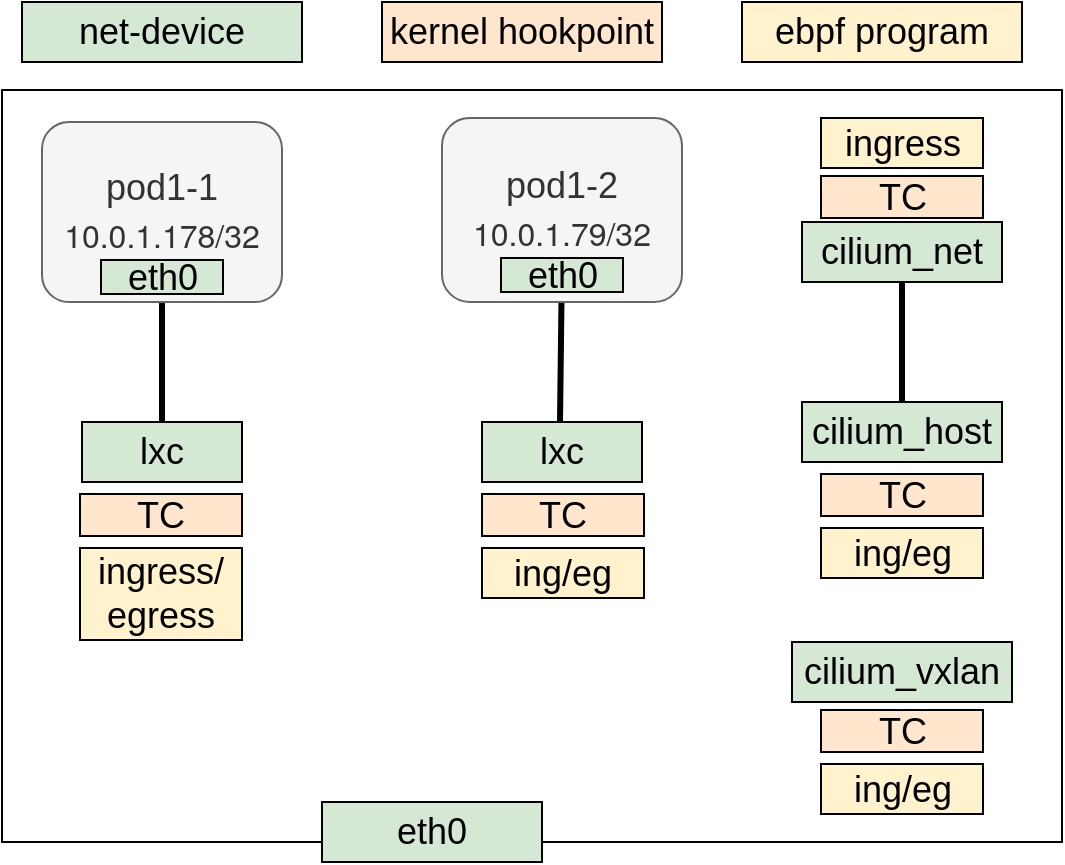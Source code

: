 <mxfile version="15.4.0" type="device" pages="6"><diagram id="TIQRMfll1uGjX84uVAfK" name="Page-1"><mxGraphModel dx="946" dy="617" grid="0" gridSize="10" guides="1" tooltips="1" connect="1" arrows="1" fold="1" page="0" pageScale="1" pageWidth="850" pageHeight="1100" math="0" shadow="0"><root><mxCell id="0"/><mxCell id="1" parent="0"/><mxCell id="XXHbZQC77iw3YYtrTCCS-1" value="" style="rounded=0;whiteSpace=wrap;html=1;" parent="1" vertex="1"><mxGeometry x="180" y="124" width="530" height="376" as="geometry"/></mxCell><mxCell id="XXHbZQC77iw3YYtrTCCS-5" style="rounded=0;orthogonalLoop=1;jettySize=auto;html=1;entryX=0.5;entryY=0;entryDx=0;entryDy=0;fontSize=18;endArrow=none;endFill=0;strokeWidth=3;" parent="1" source="XXHbZQC77iw3YYtrTCCS-2" target="XXHbZQC77iw3YYtrTCCS-4" edge="1"><mxGeometry relative="1" as="geometry"/></mxCell><mxCell id="XXHbZQC77iw3YYtrTCCS-2" value="pod1-1&lt;br&gt;&lt;p class=&quot;p1&quot; style=&quot;margin: 0px ; font-stretch: normal ; font-size: 16px ; line-height: normal ; font-family: &amp;#34;helvetica neue&amp;#34;&quot;&gt;10.0.1.178/32&lt;/p&gt;" style="rounded=1;whiteSpace=wrap;html=1;fontSize=18;fillColor=#f5f5f5;strokeColor=#666666;fontColor=#333333;" parent="1" vertex="1"><mxGeometry x="200" y="140" width="120" height="90" as="geometry"/></mxCell><mxCell id="XXHbZQC77iw3YYtrTCCS-7" style="edgeStyle=none;rounded=0;orthogonalLoop=1;jettySize=auto;html=1;entryX=0.5;entryY=0;entryDx=0;entryDy=0;fontSize=18;endArrow=none;endFill=0;strokeWidth=3;exitX=0.5;exitY=0;exitDx=0;exitDy=0;" parent="1" source="XXHbZQC77iw3YYtrTCCS-30" edge="1"><mxGeometry relative="1" as="geometry"><mxPoint x="459" y="223" as="sourcePoint"/><mxPoint x="459" y="290" as="targetPoint"/></mxGeometry></mxCell><mxCell id="XXHbZQC77iw3YYtrTCCS-3" value="pod1-2&lt;br&gt;&lt;p class=&quot;p1&quot; style=&quot;margin: 0px ; font-stretch: normal ; font-size: 16px ; line-height: normal ; font-family: &amp;#34;helvetica neue&amp;#34;&quot;&gt;10.0.1.79/32&lt;/p&gt;" style="rounded=1;whiteSpace=wrap;html=1;fontSize=18;fillColor=#f5f5f5;strokeColor=#666666;fontColor=#333333;" parent="1" vertex="1"><mxGeometry x="400" y="138" width="120" height="92" as="geometry"/></mxCell><mxCell id="XXHbZQC77iw3YYtrTCCS-4" value="lxc" style="rounded=0;whiteSpace=wrap;html=1;fontSize=18;fillColor=#d5e8d4;strokeColor=default;" parent="1" vertex="1"><mxGeometry x="220" y="290" width="80" height="30" as="geometry"/></mxCell><mxCell id="XXHbZQC77iw3YYtrTCCS-6" value="lxc" style="rounded=0;whiteSpace=wrap;html=1;fontSize=18;fillColor=#d5e8d4;strokeColor=default;" parent="1" vertex="1"><mxGeometry x="420" y="290" width="80" height="30" as="geometry"/></mxCell><mxCell id="XXHbZQC77iw3YYtrTCCS-10" style="edgeStyle=none;rounded=0;orthogonalLoop=1;jettySize=auto;html=1;entryX=0.5;entryY=0;entryDx=0;entryDy=0;fontSize=18;endArrow=none;endFill=0;strokeWidth=3;" parent="1" source="XXHbZQC77iw3YYtrTCCS-8" target="XXHbZQC77iw3YYtrTCCS-9" edge="1"><mxGeometry relative="1" as="geometry"/></mxCell><mxCell id="XXHbZQC77iw3YYtrTCCS-8" value="cilium_net" style="rounded=0;whiteSpace=wrap;html=1;fontSize=18;fillColor=#d5e8d4;strokeColor=default;" parent="1" vertex="1"><mxGeometry x="580" y="190" width="100" height="30" as="geometry"/></mxCell><mxCell id="XXHbZQC77iw3YYtrTCCS-9" value="cilium_host" style="rounded=0;whiteSpace=wrap;html=1;fontSize=18;fillColor=#d5e8d4;strokeColor=default;" parent="1" vertex="1"><mxGeometry x="580" y="280" width="100" height="30" as="geometry"/></mxCell><mxCell id="XXHbZQC77iw3YYtrTCCS-11" value="cilium_vxlan" style="rounded=0;whiteSpace=wrap;html=1;fontSize=18;fillColor=#d5e8d4;strokeColor=default;" parent="1" vertex="1"><mxGeometry x="575" y="400" width="110" height="30" as="geometry"/></mxCell><mxCell id="XXHbZQC77iw3YYtrTCCS-12" value="&lt;span&gt;net-device&lt;/span&gt;" style="rounded=0;whiteSpace=wrap;html=1;fontSize=18;fillColor=#d5e8d4;strokeColor=default;" parent="1" vertex="1"><mxGeometry x="190" y="80" width="140" height="30" as="geometry"/></mxCell><mxCell id="XXHbZQC77iw3YYtrTCCS-14" value="eth0" style="rounded=0;whiteSpace=wrap;html=1;fontSize=18;fillColor=#d5e8d4;strokeColor=default;" parent="1" vertex="1"><mxGeometry x="340" y="480" width="110" height="30" as="geometry"/></mxCell><mxCell id="XXHbZQC77iw3YYtrTCCS-17" value="&lt;span&gt;kernel hookpoint&lt;/span&gt;" style="rounded=0;whiteSpace=wrap;html=1;fontSize=18;fillColor=#ffe6cc;strokeColor=default;" parent="1" vertex="1"><mxGeometry x="370" y="80" width="140" height="30" as="geometry"/></mxCell><mxCell id="XXHbZQC77iw3YYtrTCCS-18" value="&lt;span&gt;ebpf program&lt;/span&gt;" style="rounded=0;whiteSpace=wrap;html=1;fontSize=18;fillColor=#fff2cc;strokeColor=default;" parent="1" vertex="1"><mxGeometry x="550" y="80" width="140" height="30" as="geometry"/></mxCell><mxCell id="XXHbZQC77iw3YYtrTCCS-19" value="&lt;span&gt;ingress/&lt;br&gt;egress&lt;/span&gt;" style="rounded=0;whiteSpace=wrap;html=1;fontSize=18;fillColor=#fff2cc;strokeColor=default;" parent="1" vertex="1"><mxGeometry x="219" y="353" width="81" height="46" as="geometry"/></mxCell><mxCell id="XXHbZQC77iw3YYtrTCCS-21" value="ing/eg" style="rounded=0;whiteSpace=wrap;html=1;fontSize=18;fillColor=#fff2cc;strokeColor=default;" parent="1" vertex="1"><mxGeometry x="420" y="353" width="81" height="25" as="geometry"/></mxCell><mxCell id="XXHbZQC77iw3YYtrTCCS-22" value="&lt;span&gt;TC&lt;/span&gt;" style="rounded=0;whiteSpace=wrap;html=1;fontSize=18;fillColor=#ffe6cc;strokeColor=default;" parent="1" vertex="1"><mxGeometry x="420" y="326" width="81" height="21" as="geometry"/></mxCell><mxCell id="XXHbZQC77iw3YYtrTCCS-23" value="&lt;span&gt;TC&lt;/span&gt;" style="rounded=0;whiteSpace=wrap;html=1;fontSize=18;fillColor=#ffe6cc;strokeColor=default;" parent="1" vertex="1"><mxGeometry x="219" y="326" width="81" height="21" as="geometry"/></mxCell><mxCell id="XXHbZQC77iw3YYtrTCCS-24" value="ing/eg" style="rounded=0;whiteSpace=wrap;html=1;fontSize=18;fillColor=#fff2cc;strokeColor=default;" parent="1" vertex="1"><mxGeometry x="589.5" y="343" width="81" height="25" as="geometry"/></mxCell><mxCell id="XXHbZQC77iw3YYtrTCCS-25" value="&lt;span&gt;TC&lt;/span&gt;" style="rounded=0;whiteSpace=wrap;html=1;fontSize=18;fillColor=#ffe6cc;strokeColor=default;" parent="1" vertex="1"><mxGeometry x="589.5" y="316" width="81" height="21" as="geometry"/></mxCell><mxCell id="XXHbZQC77iw3YYtrTCCS-26" value="&lt;span&gt;TC&lt;/span&gt;" style="rounded=0;whiteSpace=wrap;html=1;fontSize=18;fillColor=#ffe6cc;strokeColor=default;" parent="1" vertex="1"><mxGeometry x="589.5" y="167" width="81" height="21" as="geometry"/></mxCell><mxCell id="XXHbZQC77iw3YYtrTCCS-27" value="ingress" style="rounded=0;whiteSpace=wrap;html=1;fontSize=18;fillColor=#fff2cc;strokeColor=default;" parent="1" vertex="1"><mxGeometry x="589.5" y="138" width="81" height="25" as="geometry"/></mxCell><mxCell id="XXHbZQC77iw3YYtrTCCS-28" value="ing/eg" style="rounded=0;whiteSpace=wrap;html=1;fontSize=18;fillColor=#fff2cc;strokeColor=default;" parent="1" vertex="1"><mxGeometry x="589.5" y="461" width="81" height="25" as="geometry"/></mxCell><mxCell id="XXHbZQC77iw3YYtrTCCS-29" value="&lt;span&gt;TC&lt;/span&gt;" style="rounded=0;whiteSpace=wrap;html=1;fontSize=18;fillColor=#ffe6cc;strokeColor=default;" parent="1" vertex="1"><mxGeometry x="589.5" y="434" width="81" height="21" as="geometry"/></mxCell><mxCell id="XXHbZQC77iw3YYtrTCCS-30" value="eth0" style="rounded=0;whiteSpace=wrap;html=1;fontSize=18;fillColor=#d5e8d4;strokeColor=default;" parent="1" vertex="1"><mxGeometry x="429.5" y="208" width="61" height="17" as="geometry"/></mxCell><mxCell id="XXHbZQC77iw3YYtrTCCS-32" value="eth0" style="rounded=0;whiteSpace=wrap;html=1;fontSize=18;fillColor=#d5e8d4;strokeColor=default;" parent="1" vertex="1"><mxGeometry x="229.5" y="209" width="61" height="17" as="geometry"/></mxCell></root></mxGraphModel></diagram><diagram id="DPoG_f_ljrEKbQ3IX8_i" name="pod-pod-same-node"><mxGraphModel dx="946" dy="617" grid="1" gridSize="10" guides="1" tooltips="1" connect="1" arrows="1" fold="1" page="1" pageScale="1" pageWidth="850" pageHeight="1100" math="0" shadow="0"><root><mxCell id="lhNa36y9cBS2GNUZeiFW-0"/><mxCell id="lhNa36y9cBS2GNUZeiFW-1" parent="lhNa36y9cBS2GNUZeiFW-0"/><mxCell id="OR3XStCisqQCZYjtzdaI-0" value="" style="rounded=0;whiteSpace=wrap;html=1;" parent="lhNa36y9cBS2GNUZeiFW-1" vertex="1"><mxGeometry x="200" y="124" width="550" height="306" as="geometry"/></mxCell><mxCell id="OR3XStCisqQCZYjtzdaI-1" style="rounded=0;orthogonalLoop=1;jettySize=auto;html=1;entryX=0.5;entryY=0;entryDx=0;entryDy=0;fontSize=18;endArrow=none;endFill=0;strokeWidth=3;" parent="lhNa36y9cBS2GNUZeiFW-1" source="OR3XStCisqQCZYjtzdaI-2" target="OR3XStCisqQCZYjtzdaI-5" edge="1"><mxGeometry relative="1" as="geometry"/></mxCell><mxCell id="OR3XStCisqQCZYjtzdaI-2" value="pod1-1&lt;br&gt;&lt;p class=&quot;p1&quot; style=&quot;margin: 0px ; font-stretch: normal ; font-size: 16px ; line-height: normal ; font-family: &amp;#34;helvetica neue&amp;#34;&quot;&gt;10.0.1.178/32&lt;/p&gt;" style="rounded=1;whiteSpace=wrap;html=1;fontSize=18;fillColor=#f5f5f5;strokeColor=#666666;fontColor=#333333;" parent="lhNa36y9cBS2GNUZeiFW-1" vertex="1"><mxGeometry x="230" y="140" width="120" height="90" as="geometry"/></mxCell><mxCell id="OR3XStCisqQCZYjtzdaI-3" style="edgeStyle=none;rounded=0;orthogonalLoop=1;jettySize=auto;html=1;entryX=0.5;entryY=0;entryDx=0;entryDy=0;fontSize=18;endArrow=none;endFill=0;strokeWidth=3;exitX=0.5;exitY=0;exitDx=0;exitDy=0;" parent="lhNa36y9cBS2GNUZeiFW-1" source="OR3XStCisqQCZYjtzdaI-25" edge="1"><mxGeometry relative="1" as="geometry"><mxPoint x="679" y="225" as="sourcePoint"/><mxPoint x="679" y="292" as="targetPoint"/></mxGeometry></mxCell><mxCell id="OR3XStCisqQCZYjtzdaI-4" value="pod1-2&lt;br&gt;&lt;p class=&quot;p1&quot; style=&quot;margin: 0px ; font-stretch: normal ; font-size: 16px ; line-height: normal ; font-family: &amp;#34;helvetica neue&amp;#34;&quot;&gt;10.0.1.79/32&lt;/p&gt;" style="rounded=1;whiteSpace=wrap;html=1;fontSize=18;fillColor=#f5f5f5;strokeColor=#666666;fontColor=#333333;" parent="lhNa36y9cBS2GNUZeiFW-1" vertex="1"><mxGeometry x="620" y="140" width="120" height="92" as="geometry"/></mxCell><mxCell id="OR3XStCisqQCZYjtzdaI-5" value="lxc1" style="rounded=0;whiteSpace=wrap;html=1;fontSize=18;fillColor=#d5e8d4;strokeColor=default;" parent="lhNa36y9cBS2GNUZeiFW-1" vertex="1"><mxGeometry x="250" y="290" width="80" height="30" as="geometry"/></mxCell><mxCell id="OR3XStCisqQCZYjtzdaI-6" value="lxc2" style="rounded=0;whiteSpace=wrap;html=1;fontSize=18;fillColor=#d5e8d4;strokeColor=default;" parent="lhNa36y9cBS2GNUZeiFW-1" vertex="1"><mxGeometry x="640" y="292" width="80" height="30" as="geometry"/></mxCell><mxCell id="OR3XStCisqQCZYjtzdaI-12" value="eth0" style="rounded=0;whiteSpace=wrap;html=1;fontSize=18;fillColor=#d5e8d4;strokeColor=default;" parent="lhNa36y9cBS2GNUZeiFW-1" vertex="1"><mxGeometry x="370" y="420" width="110" height="30" as="geometry"/></mxCell><mxCell id="OR3XStCisqQCZYjtzdaI-15" value="&lt;span&gt;ingress&lt;br&gt;&quot;from-container&quot;&lt;br&gt;&lt;/span&gt;" style="rounded=0;whiteSpace=wrap;html=1;fontSize=18;fillColor=#fff2cc;strokeColor=default;" parent="lhNa36y9cBS2GNUZeiFW-1" vertex="1"><mxGeometry x="220" y="355" width="180" height="40" as="geometry"/></mxCell><mxCell id="OR3XStCisqQCZYjtzdaI-17" value="&lt;span&gt;TC&lt;/span&gt;" style="rounded=0;whiteSpace=wrap;html=1;fontSize=18;fillColor=#ffe6cc;strokeColor=default;" parent="lhNa36y9cBS2GNUZeiFW-1" vertex="1"><mxGeometry x="640" y="328" width="81" height="21" as="geometry"/></mxCell><mxCell id="OR3XStCisqQCZYjtzdaI-18" value="&lt;span&gt;TC&lt;/span&gt;" style="rounded=0;whiteSpace=wrap;html=1;fontSize=18;fillColor=#ffe6cc;strokeColor=default;" parent="lhNa36y9cBS2GNUZeiFW-1" vertex="1"><mxGeometry x="249" y="326" width="81" height="21" as="geometry"/></mxCell><mxCell id="OR3XStCisqQCZYjtzdaI-25" value="eth0" style="rounded=0;whiteSpace=wrap;html=1;fontSize=18;fillColor=#d5e8d4;strokeColor=default;" parent="lhNa36y9cBS2GNUZeiFW-1" vertex="1"><mxGeometry x="649.5" y="210" width="61" height="17" as="geometry"/></mxCell><mxCell id="OR3XStCisqQCZYjtzdaI-26" value="eth0" style="rounded=0;whiteSpace=wrap;html=1;fontSize=18;fillColor=#d5e8d4;strokeColor=default;" parent="lhNa36y9cBS2GNUZeiFW-1" vertex="1"><mxGeometry x="259.5" y="209" width="61" height="17" as="geometry"/></mxCell><mxCell id="jZX84OKliIbWXyAg3-vU-0" value="cilium_host&lt;br&gt;10.0.1.197/32" style="rounded=1;whiteSpace=wrap;html=1;fontSize=18;fillColor=#f5f5f5;strokeColor=#666666;fontColor=#333333;" parent="lhNa36y9cBS2GNUZeiFW-1" vertex="1"><mxGeometry x="425" y="140" width="120" height="92" as="geometry"/></mxCell><mxCell id="6CzAMkEehtYIfpBqAc7g-0" value="&lt;span&gt;Cilium_MAP_POLICY&lt;br&gt;(bpf map type_prog_array)&lt;br&gt;&lt;/span&gt;" style="rounded=0;whiteSpace=wrap;html=1;fontSize=18;fillColor=#fff2cc;strokeColor=default;" vertex="1" parent="lhNa36y9cBS2GNUZeiFW-1"><mxGeometry x="420" y="355" width="220" height="40" as="geometry"/></mxCell><mxCell id="OR3XStCisqQCZYjtzdaI-27" value="" style="curved=1;endArrow=classic;html=1;rounded=0;fontSize=18;strokeWidth=3;exitX=0.336;exitY=0.647;exitDx=0;exitDy=0;exitPerimeter=0;entryX=0.25;entryY=1;entryDx=0;entryDy=0;opacity=80;fillColor=#fff2cc;strokeColor=#1522D6;" parent="lhNa36y9cBS2GNUZeiFW-1" source="OR3XStCisqQCZYjtzdaI-26" target="OR3XStCisqQCZYjtzdaI-25" edge="1"><mxGeometry width="50" height="50" relative="1" as="geometry"><mxPoint x="400" y="350" as="sourcePoint"/><mxPoint x="450" y="300" as="targetPoint"/><Array as="points"><mxPoint x="250" y="320"/><mxPoint x="330" y="400"/><mxPoint x="650" y="370"/></Array></mxGeometry></mxCell></root></mxGraphModel></diagram><diagram id="jiab_I9Gt5boRGStXqa6" name="pod-pod-different-node"><mxGraphModel dx="946" dy="617" grid="1" gridSize="10" guides="1" tooltips="1" connect="1" arrows="1" fold="1" page="1" pageScale="1" pageWidth="850" pageHeight="1100" math="0" shadow="0"><root><mxCell id="140wCvlQLYv-vf9uvD6s-0"/><mxCell id="140wCvlQLYv-vf9uvD6s-1" parent="140wCvlQLYv-vf9uvD6s-0"/><mxCell id="jOzf8A4O7QiuabHoJYEi-2" value="" style="rounded=0;whiteSpace=wrap;html=1;" parent="140wCvlQLYv-vf9uvD6s-1" vertex="1"><mxGeometry x="550" y="124" width="290" height="286" as="geometry"/></mxCell><mxCell id="FmRjJs7ayIJag3WbWrgQ-0" value="" style="rounded=0;whiteSpace=wrap;html=1;" parent="140wCvlQLYv-vf9uvD6s-1" vertex="1"><mxGeometry x="210" y="124" width="290" height="286" as="geometry"/></mxCell><mxCell id="FmRjJs7ayIJag3WbWrgQ-1" style="rounded=0;orthogonalLoop=1;jettySize=auto;html=1;entryX=0.5;entryY=0;entryDx=0;entryDy=0;fontSize=18;endArrow=none;endFill=0;strokeWidth=3;" parent="140wCvlQLYv-vf9uvD6s-1" source="FmRjJs7ayIJag3WbWrgQ-2" target="FmRjJs7ayIJag3WbWrgQ-5" edge="1"><mxGeometry relative="1" as="geometry"/></mxCell><mxCell id="FmRjJs7ayIJag3WbWrgQ-2" value="pod1-1&lt;br&gt;&lt;p class=&quot;p1&quot; style=&quot;margin: 0px ; font-stretch: normal ; font-size: 16px ; line-height: normal ; font-family: &amp;#34;helvetica neue&amp;#34;&quot;&gt;10.0.1.178/32&lt;/p&gt;" style="rounded=1;whiteSpace=wrap;html=1;fontSize=18;fillColor=#f5f5f5;strokeColor=#666666;fontColor=#333333;" parent="140wCvlQLYv-vf9uvD6s-1" vertex="1"><mxGeometry x="230" y="140" width="120" height="90" as="geometry"/></mxCell><mxCell id="FmRjJs7ayIJag3WbWrgQ-5" value="lxc1" style="rounded=0;whiteSpace=wrap;html=1;fontSize=18;fillColor=#d5e8d4;strokeColor=default;" parent="140wCvlQLYv-vf9uvD6s-1" vertex="1"><mxGeometry x="250" y="290" width="80" height="30" as="geometry"/></mxCell><mxCell id="FmRjJs7ayIJag3WbWrgQ-8" value="eth0" style="rounded=0;whiteSpace=wrap;html=1;fontSize=18;fillColor=#d5e8d4;strokeColor=default;" parent="140wCvlQLYv-vf9uvD6s-1" vertex="1"><mxGeometry x="290" y="400" width="110" height="30" as="geometry"/></mxCell><mxCell id="FmRjJs7ayIJag3WbWrgQ-14" value="&lt;span&gt;TC&lt;/span&gt;" style="rounded=0;whiteSpace=wrap;html=1;fontSize=18;fillColor=#ffe6cc;strokeColor=default;" parent="140wCvlQLYv-vf9uvD6s-1" vertex="1"><mxGeometry x="249" y="326" width="81" height="21" as="geometry"/></mxCell><mxCell id="FmRjJs7ayIJag3WbWrgQ-16" value="eth0" style="rounded=0;whiteSpace=wrap;html=1;fontSize=18;fillColor=#d5e8d4;strokeColor=default;" parent="140wCvlQLYv-vf9uvD6s-1" vertex="1"><mxGeometry x="259.5" y="209" width="61" height="17" as="geometry"/></mxCell><mxCell id="jOzf8A4O7QiuabHoJYEi-0" value="cilium_vxlan" style="rounded=0;whiteSpace=wrap;html=1;fontSize=18;fillColor=#d5e8d4;strokeColor=default;" parent="140wCvlQLYv-vf9uvD6s-1" vertex="1"><mxGeometry x="370" y="290" width="110" height="30" as="geometry"/></mxCell><mxCell id="jOzf8A4O7QiuabHoJYEi-1" value="&lt;span&gt;TC&lt;/span&gt;" style="rounded=0;whiteSpace=wrap;html=1;fontSize=18;fillColor=#ffe6cc;strokeColor=default;" parent="140wCvlQLYv-vf9uvD6s-1" vertex="1"><mxGeometry x="370" y="326" width="110" height="21" as="geometry"/></mxCell><mxCell id="jOzf8A4O7QiuabHoJYEi-3" style="rounded=0;orthogonalLoop=1;jettySize=auto;html=1;entryX=0.5;entryY=0;entryDx=0;entryDy=0;fontSize=18;endArrow=none;endFill=0;strokeWidth=3;" parent="140wCvlQLYv-vf9uvD6s-1" source="jOzf8A4O7QiuabHoJYEi-4" target="jOzf8A4O7QiuabHoJYEi-5" edge="1"><mxGeometry relative="1" as="geometry"/></mxCell><mxCell id="jOzf8A4O7QiuabHoJYEi-4" value="pod2-1&lt;br&gt;&lt;p class=&quot;p1&quot; style=&quot;margin: 0px ; font-stretch: normal ; font-size: 16px ; line-height: normal ; font-family: &amp;#34;helvetica neue&amp;#34;&quot;&gt;10.0.2.170/32&lt;/p&gt;" style="rounded=1;whiteSpace=wrap;html=1;fontSize=18;fillColor=#f5f5f5;strokeColor=#666666;fontColor=#333333;" parent="140wCvlQLYv-vf9uvD6s-1" vertex="1"><mxGeometry x="700" y="140" width="120" height="90" as="geometry"/></mxCell><mxCell id="jOzf8A4O7QiuabHoJYEi-5" value="lxc2" style="rounded=0;whiteSpace=wrap;html=1;fontSize=18;fillColor=#d5e8d4;strokeColor=default;" parent="140wCvlQLYv-vf9uvD6s-1" vertex="1"><mxGeometry x="720" y="290" width="80" height="30" as="geometry"/></mxCell><mxCell id="jOzf8A4O7QiuabHoJYEi-6" value="eth0" style="rounded=0;whiteSpace=wrap;html=1;fontSize=18;fillColor=#d5e8d4;strokeColor=default;" parent="140wCvlQLYv-vf9uvD6s-1" vertex="1"><mxGeometry x="630" y="400" width="110" height="30" as="geometry"/></mxCell><mxCell id="jOzf8A4O7QiuabHoJYEi-7" value="&lt;span&gt;TC&lt;/span&gt;" style="rounded=0;whiteSpace=wrap;html=1;fontSize=18;fillColor=#ffe6cc;strokeColor=default;" parent="140wCvlQLYv-vf9uvD6s-1" vertex="1"><mxGeometry x="719" y="326" width="81" height="21" as="geometry"/></mxCell><mxCell id="jOzf8A4O7QiuabHoJYEi-8" value="eth0" style="rounded=0;whiteSpace=wrap;html=1;fontSize=18;fillColor=#d5e8d4;strokeColor=default;" parent="140wCvlQLYv-vf9uvD6s-1" vertex="1"><mxGeometry x="729.5" y="209" width="61" height="17" as="geometry"/></mxCell><mxCell id="jOzf8A4O7QiuabHoJYEi-9" value="cilium_vxlan" style="rounded=0;whiteSpace=wrap;html=1;fontSize=18;fillColor=#d5e8d4;strokeColor=default;" parent="140wCvlQLYv-vf9uvD6s-1" vertex="1"><mxGeometry x="580" y="290" width="110" height="30" as="geometry"/></mxCell><mxCell id="jOzf8A4O7QiuabHoJYEi-10" value="&lt;span&gt;TC&lt;/span&gt;" style="rounded=0;whiteSpace=wrap;html=1;fontSize=18;fillColor=#ffe6cc;strokeColor=default;" parent="140wCvlQLYv-vf9uvD6s-1" vertex="1"><mxGeometry x="580" y="326" width="110" height="21" as="geometry"/></mxCell><mxCell id="cTK24RM9AxpHc7Km9cTr-0" value="&lt;span&gt;ingress&lt;br&gt;&lt;/span&gt;" style="rounded=0;whiteSpace=wrap;html=1;fontSize=18;fillColor=#fff2cc;strokeColor=default;" vertex="1" parent="140wCvlQLYv-vf9uvD6s-1"><mxGeometry x="229.5" y="356" width="120" height="20" as="geometry"/></mxCell><mxCell id="cTK24RM9AxpHc7Km9cTr-1" value="&lt;span&gt;egress&lt;br&gt;&lt;/span&gt;" style="rounded=0;whiteSpace=wrap;html=1;fontSize=18;fillColor=#fff2cc;strokeColor=default;" vertex="1" parent="140wCvlQLYv-vf9uvD6s-1"><mxGeometry x="370" y="356" width="110" height="20" as="geometry"/></mxCell><mxCell id="cTK24RM9AxpHc7Km9cTr-2" value="&lt;span&gt;ingress&lt;br&gt;&lt;/span&gt;" style="rounded=0;whiteSpace=wrap;html=1;fontSize=18;fillColor=#fff2cc;strokeColor=default;" vertex="1" parent="140wCvlQLYv-vf9uvD6s-1"><mxGeometry x="580" y="356" width="110" height="20" as="geometry"/></mxCell><mxCell id="mFJ4zVcPyx4WxjtTEjCs-0" value="" style="curved=1;endArrow=classic;html=1;rounded=0;fontSize=18;strokeWidth=3;exitX=0.336;exitY=0.647;exitDx=0;exitDy=0;exitPerimeter=0;opacity=80;fillColor=#fff2cc;strokeColor=#1522D6;entryX=0.25;entryY=1;entryDx=0;entryDy=0;" parent="140wCvlQLYv-vf9uvD6s-1" target="jOzf8A4O7QiuabHoJYEi-8" edge="1"><mxGeometry width="50" height="50" relative="1" as="geometry"><mxPoint x="279.996" y="219.999" as="sourcePoint"/><mxPoint x="650" y="450" as="targetPoint"/><Array as="points"><mxPoint x="270" y="390"/><mxPoint x="420" y="330"/><mxPoint x="380" y="370"/><mxPoint x="360" y="390"/><mxPoint x="440" y="450"/><mxPoint x="660" y="470"/><mxPoint x="590" y="320"/><mxPoint x="740" y="370"/></Array></mxGeometry></mxCell></root></mxGraphModel></diagram><diagram id="dH6f4DdtNWjurOC-m648" name="node-pod"><mxGraphModel dx="946" dy="617" grid="1" gridSize="10" guides="1" tooltips="1" connect="1" arrows="1" fold="1" page="1" pageScale="1" pageWidth="850" pageHeight="1100" math="0" shadow="0"><root><mxCell id="FH8-pooLpEvXbf9YfRsr-0"/><mxCell id="FH8-pooLpEvXbf9YfRsr-1" parent="FH8-pooLpEvXbf9YfRsr-0"/><mxCell id="sDpBpRm-70wzXJtIzXtI-0" value="" style="rounded=0;whiteSpace=wrap;html=1;" vertex="1" parent="FH8-pooLpEvXbf9YfRsr-1"><mxGeometry x="550" y="124" width="290" height="286" as="geometry"/></mxCell><mxCell id="sDpBpRm-70wzXJtIzXtI-1" value="" style="rounded=0;whiteSpace=wrap;html=1;" vertex="1" parent="FH8-pooLpEvXbf9YfRsr-1"><mxGeometry x="210" y="190" width="290" height="220" as="geometry"/></mxCell><mxCell id="sDpBpRm-70wzXJtIzXtI-4" value="cilium_host&lt;br&gt;10.0.1.197/32" style="rounded=0;whiteSpace=wrap;html=1;fontSize=18;fillColor=#d5e8d4;strokeColor=default;" vertex="1" parent="FH8-pooLpEvXbf9YfRsr-1"><mxGeometry x="229.75" y="230" width="120" height="60" as="geometry"/></mxCell><mxCell id="sDpBpRm-70wzXJtIzXtI-5" value="eth0" style="rounded=0;whiteSpace=wrap;html=1;fontSize=18;fillColor=#d5e8d4;strokeColor=default;" vertex="1" parent="FH8-pooLpEvXbf9YfRsr-1"><mxGeometry x="290" y="400" width="110" height="30" as="geometry"/></mxCell><mxCell id="sDpBpRm-70wzXJtIzXtI-6" value="&lt;span&gt;TC&lt;/span&gt;" style="rounded=0;whiteSpace=wrap;html=1;fontSize=18;fillColor=#ffe6cc;strokeColor=default;" vertex="1" parent="FH8-pooLpEvXbf9YfRsr-1"><mxGeometry x="239.5" y="328" width="100.5" height="21" as="geometry"/></mxCell><mxCell id="sDpBpRm-70wzXJtIzXtI-8" value="cilium_vxlan" style="rounded=0;whiteSpace=wrap;html=1;fontSize=18;fillColor=#d5e8d4;strokeColor=default;" vertex="1" parent="FH8-pooLpEvXbf9YfRsr-1"><mxGeometry x="370" y="290" width="110" height="30" as="geometry"/></mxCell><mxCell id="sDpBpRm-70wzXJtIzXtI-9" value="&lt;span&gt;TC&lt;/span&gt;" style="rounded=0;whiteSpace=wrap;html=1;fontSize=18;fillColor=#ffe6cc;strokeColor=default;" vertex="1" parent="FH8-pooLpEvXbf9YfRsr-1"><mxGeometry x="370" y="326" width="110" height="21" as="geometry"/></mxCell><mxCell id="sDpBpRm-70wzXJtIzXtI-10" style="rounded=0;orthogonalLoop=1;jettySize=auto;html=1;entryX=0.5;entryY=0;entryDx=0;entryDy=0;fontSize=18;endArrow=none;endFill=0;strokeWidth=3;" edge="1" parent="FH8-pooLpEvXbf9YfRsr-1" source="sDpBpRm-70wzXJtIzXtI-11" target="sDpBpRm-70wzXJtIzXtI-12"><mxGeometry relative="1" as="geometry"/></mxCell><mxCell id="sDpBpRm-70wzXJtIzXtI-11" value="pod2-1&lt;br&gt;&lt;p class=&quot;p1&quot; style=&quot;margin: 0px ; font-stretch: normal ; font-size: 16px ; line-height: normal ; font-family: &amp;#34;helvetica neue&amp;#34;&quot;&gt;10.0.2.170/32&lt;/p&gt;" style="rounded=1;whiteSpace=wrap;html=1;fontSize=18;fillColor=#f5f5f5;strokeColor=#666666;fontColor=#333333;" vertex="1" parent="FH8-pooLpEvXbf9YfRsr-1"><mxGeometry x="700" y="140" width="120" height="90" as="geometry"/></mxCell><mxCell id="sDpBpRm-70wzXJtIzXtI-12" value="lxc2" style="rounded=0;whiteSpace=wrap;html=1;fontSize=18;fillColor=#d5e8d4;strokeColor=default;" vertex="1" parent="FH8-pooLpEvXbf9YfRsr-1"><mxGeometry x="720" y="290" width="80" height="30" as="geometry"/></mxCell><mxCell id="sDpBpRm-70wzXJtIzXtI-13" value="eth0" style="rounded=0;whiteSpace=wrap;html=1;fontSize=18;fillColor=#d5e8d4;strokeColor=default;" vertex="1" parent="FH8-pooLpEvXbf9YfRsr-1"><mxGeometry x="630" y="400" width="110" height="30" as="geometry"/></mxCell><mxCell id="sDpBpRm-70wzXJtIzXtI-14" value="&lt;span&gt;TC&lt;/span&gt;" style="rounded=0;whiteSpace=wrap;html=1;fontSize=18;fillColor=#ffe6cc;strokeColor=default;" vertex="1" parent="FH8-pooLpEvXbf9YfRsr-1"><mxGeometry x="719" y="326" width="81" height="21" as="geometry"/></mxCell><mxCell id="sDpBpRm-70wzXJtIzXtI-15" value="eth0" style="rounded=0;whiteSpace=wrap;html=1;fontSize=18;fillColor=#d5e8d4;strokeColor=default;" vertex="1" parent="FH8-pooLpEvXbf9YfRsr-1"><mxGeometry x="729.5" y="209" width="61" height="17" as="geometry"/></mxCell><mxCell id="sDpBpRm-70wzXJtIzXtI-16" value="cilium_vxlan" style="rounded=0;whiteSpace=wrap;html=1;fontSize=18;fillColor=#d5e8d4;strokeColor=default;" vertex="1" parent="FH8-pooLpEvXbf9YfRsr-1"><mxGeometry x="580" y="290" width="110" height="30" as="geometry"/></mxCell><mxCell id="sDpBpRm-70wzXJtIzXtI-17" value="&lt;span&gt;TC&lt;/span&gt;" style="rounded=0;whiteSpace=wrap;html=1;fontSize=18;fillColor=#ffe6cc;strokeColor=default;" vertex="1" parent="FH8-pooLpEvXbf9YfRsr-1"><mxGeometry x="580" y="326" width="110" height="21" as="geometry"/></mxCell><mxCell id="sDpBpRm-70wzXJtIzXtI-19" value="&lt;span&gt;ingress&lt;br&gt;&lt;/span&gt;" style="rounded=0;whiteSpace=wrap;html=1;fontSize=18;fillColor=#fff2cc;strokeColor=default;" vertex="1" parent="FH8-pooLpEvXbf9YfRsr-1"><mxGeometry x="239.5" y="356" width="100.5" height="20" as="geometry"/></mxCell><mxCell id="sDpBpRm-70wzXJtIzXtI-20" value="&lt;span&gt;egress&lt;br&gt;&lt;/span&gt;" style="rounded=0;whiteSpace=wrap;html=1;fontSize=18;fillColor=#fff2cc;strokeColor=default;" vertex="1" parent="FH8-pooLpEvXbf9YfRsr-1"><mxGeometry x="370" y="356" width="110" height="20" as="geometry"/></mxCell><mxCell id="sDpBpRm-70wzXJtIzXtI-21" value="&lt;span&gt;ingress&lt;br&gt;&lt;/span&gt;" style="rounded=0;whiteSpace=wrap;html=1;fontSize=18;fillColor=#fff2cc;strokeColor=default;" vertex="1" parent="FH8-pooLpEvXbf9YfRsr-1"><mxGeometry x="580" y="356" width="110" height="20" as="geometry"/></mxCell><mxCell id="sDpBpRm-70wzXJtIzXtI-18" value="" style="curved=1;endArrow=classic;html=1;rounded=0;fontSize=18;strokeWidth=3;opacity=80;fillColor=#fff2cc;strokeColor=#1522D6;entryX=0.25;entryY=1;entryDx=0;entryDy=0;" edge="1" parent="FH8-pooLpEvXbf9YfRsr-1" target="sDpBpRm-70wzXJtIzXtI-15"><mxGeometry width="50" height="50" relative="1" as="geometry"><mxPoint x="290" y="280" as="sourcePoint"/><mxPoint x="650" y="450" as="targetPoint"/><Array as="points"><mxPoint x="280" y="360"/><mxPoint x="420" y="330"/><mxPoint x="380" y="370"/><mxPoint x="360" y="390"/><mxPoint x="440" y="450"/><mxPoint x="660" y="470"/><mxPoint x="590" y="320"/><mxPoint x="740" y="370"/></Array></mxGeometry></mxCell></root></mxGraphModel></diagram><diagram id="KeQLBMJzJ_Lay9NklbYZ" name="pod-service"><mxGraphModel dx="788" dy="514" grid="1" gridSize="10" guides="1" tooltips="1" connect="1" arrows="1" fold="1" page="1" pageScale="1" pageWidth="850" pageHeight="1100" math="0" shadow="0"><root><mxCell id="6EKRVtWM-WVumkJNrs8g-0"/><mxCell id="6EKRVtWM-WVumkJNrs8g-1" parent="6EKRVtWM-WVumkJNrs8g-0"/><mxCell id="b9Y7gW4chBUuHwFZqSKq-0" value="" style="rounded=0;whiteSpace=wrap;html=1;" vertex="1" parent="6EKRVtWM-WVumkJNrs8g-1"><mxGeometry x="410" y="120" width="290" height="276" as="geometry"/></mxCell><mxCell id="b9Y7gW4chBUuHwFZqSKq-1" value="" style="rounded=0;whiteSpace=wrap;html=1;" vertex="1" parent="6EKRVtWM-WVumkJNrs8g-1"><mxGeometry x="70" y="120" width="290" height="276" as="geometry"/></mxCell><mxCell id="b9Y7gW4chBUuHwFZqSKq-2" style="rounded=0;orthogonalLoop=1;jettySize=auto;html=1;entryX=0.5;entryY=0;entryDx=0;entryDy=0;fontSize=18;endArrow=none;endFill=0;strokeWidth=3;" edge="1" parent="6EKRVtWM-WVumkJNrs8g-1" source="b9Y7gW4chBUuHwFZqSKq-3" target="b9Y7gW4chBUuHwFZqSKq-4"><mxGeometry relative="1" as="geometry"/></mxCell><mxCell id="b9Y7gW4chBUuHwFZqSKq-3" value="pod2-2&lt;br&gt;&lt;p class=&quot;p1&quot; style=&quot;margin: 0px ; font-stretch: normal ; font-size: 16px ; line-height: normal ; font-family: &amp;#34;helvetica neue&amp;#34;&quot;&gt;10.0.2.91/32&lt;/p&gt;" style="rounded=1;whiteSpace=wrap;html=1;fontSize=18;fillColor=#f5f5f5;strokeColor=#666666;fontColor=#333333;" vertex="1" parent="6EKRVtWM-WVumkJNrs8g-1"><mxGeometry x="90.5" y="141" width="120" height="86" as="geometry"/></mxCell><mxCell id="b9Y7gW4chBUuHwFZqSKq-4" value="lxc1" style="rounded=0;whiteSpace=wrap;html=1;fontSize=18;fillColor=#d5e8d4;strokeColor=default;" vertex="1" parent="6EKRVtWM-WVumkJNrs8g-1"><mxGeometry x="110.5" y="256" width="80" height="30" as="geometry"/></mxCell><mxCell id="b9Y7gW4chBUuHwFZqSKq-5" value="eth0" style="rounded=0;whiteSpace=wrap;html=1;fontSize=18;fillColor=#d5e8d4;strokeColor=default;" vertex="1" parent="6EKRVtWM-WVumkJNrs8g-1"><mxGeometry x="150" y="386" width="110" height="30" as="geometry"/></mxCell><mxCell id="b9Y7gW4chBUuHwFZqSKq-6" value="&lt;span&gt;TC&lt;/span&gt;" style="rounded=0;whiteSpace=wrap;html=1;fontSize=18;fillColor=#ffe6cc;strokeColor=default;" vertex="1" parent="6EKRVtWM-WVumkJNrs8g-1"><mxGeometry x="109.5" y="292" width="81" height="21" as="geometry"/></mxCell><mxCell id="b9Y7gW4chBUuHwFZqSKq-7" value="eth0" style="rounded=0;whiteSpace=wrap;html=1;fontSize=18;fillColor=#d5e8d4;strokeColor=default;" vertex="1" parent="6EKRVtWM-WVumkJNrs8g-1"><mxGeometry x="120" y="206" width="61" height="17" as="geometry"/></mxCell><mxCell id="b9Y7gW4chBUuHwFZqSKq-8" value="cilium_vxlan" style="rounded=0;whiteSpace=wrap;html=1;fontSize=18;fillColor=#d5e8d4;strokeColor=default;" vertex="1" parent="6EKRVtWM-WVumkJNrs8g-1"><mxGeometry x="230" y="256" width="110" height="30" as="geometry"/></mxCell><mxCell id="b9Y7gW4chBUuHwFZqSKq-9" value="&lt;span&gt;TC&lt;/span&gt;" style="rounded=0;whiteSpace=wrap;html=1;fontSize=18;fillColor=#ffe6cc;strokeColor=default;" vertex="1" parent="6EKRVtWM-WVumkJNrs8g-1"><mxGeometry x="230" y="292" width="110" height="21" as="geometry"/></mxCell><mxCell id="b9Y7gW4chBUuHwFZqSKq-10" style="rounded=0;orthogonalLoop=1;jettySize=auto;html=1;entryX=0.5;entryY=0;entryDx=0;entryDy=0;fontSize=18;endArrow=none;endFill=0;strokeWidth=3;" edge="1" parent="6EKRVtWM-WVumkJNrs8g-1" source="b9Y7gW4chBUuHwFZqSKq-11" target="b9Y7gW4chBUuHwFZqSKq-12"><mxGeometry relative="1" as="geometry"/></mxCell><mxCell id="b9Y7gW4chBUuHwFZqSKq-11" value="pod1-2&lt;br&gt;&lt;p class=&quot;p1&quot; style=&quot;margin: 0px ; font-stretch: normal ; font-size: 16px ; line-height: normal ; font-family: &amp;#34;helvetica neue&amp;#34;&quot;&gt;10.0.1.79/32&lt;/p&gt;" style="rounded=1;whiteSpace=wrap;html=1;fontSize=18;fillColor=#f5f5f5;strokeColor=#666666;fontColor=#333333;" vertex="1" parent="6EKRVtWM-WVumkJNrs8g-1"><mxGeometry x="569.5" y="137" width="120" height="90" as="geometry"/></mxCell><mxCell id="b9Y7gW4chBUuHwFZqSKq-12" value="lxc2" style="rounded=0;whiteSpace=wrap;html=1;fontSize=18;fillColor=#d5e8d4;strokeColor=default;" vertex="1" parent="6EKRVtWM-WVumkJNrs8g-1"><mxGeometry x="580" y="276" width="80" height="30" as="geometry"/></mxCell><mxCell id="b9Y7gW4chBUuHwFZqSKq-13" value="eth0" style="rounded=0;whiteSpace=wrap;html=1;fontSize=18;fillColor=#d5e8d4;strokeColor=default;" vertex="1" parent="6EKRVtWM-WVumkJNrs8g-1"><mxGeometry x="490" y="386" width="110" height="30" as="geometry"/></mxCell><mxCell id="b9Y7gW4chBUuHwFZqSKq-14" value="&lt;span&gt;TC&lt;/span&gt;" style="rounded=0;whiteSpace=wrap;html=1;fontSize=18;fillColor=#ffe6cc;strokeColor=default;" vertex="1" parent="6EKRVtWM-WVumkJNrs8g-1"><mxGeometry x="579" y="312" width="81" height="21" as="geometry"/></mxCell><mxCell id="b9Y7gW4chBUuHwFZqSKq-15" value="eth0" style="rounded=0;whiteSpace=wrap;html=1;fontSize=18;fillColor=#d5e8d4;strokeColor=default;" vertex="1" parent="6EKRVtWM-WVumkJNrs8g-1"><mxGeometry x="599" y="206" width="61" height="17" as="geometry"/></mxCell><mxCell id="b9Y7gW4chBUuHwFZqSKq-16" value="cilium_vxlan" style="rounded=0;whiteSpace=wrap;html=1;fontSize=18;fillColor=#d5e8d4;strokeColor=default;" vertex="1" parent="6EKRVtWM-WVumkJNrs8g-1"><mxGeometry x="440" y="276" width="110" height="30" as="geometry"/></mxCell><mxCell id="b9Y7gW4chBUuHwFZqSKq-17" value="&lt;span&gt;TC&lt;/span&gt;" style="rounded=0;whiteSpace=wrap;html=1;fontSize=18;fillColor=#ffe6cc;strokeColor=default;" vertex="1" parent="6EKRVtWM-WVumkJNrs8g-1"><mxGeometry x="440" y="312" width="110" height="21" as="geometry"/></mxCell><mxCell id="b9Y7gW4chBUuHwFZqSKq-19" value="&lt;span&gt;ingress&lt;br&gt;&lt;/span&gt;" style="rounded=0;whiteSpace=wrap;html=1;fontSize=18;fillColor=#fff2cc;strokeColor=default;" vertex="1" parent="6EKRVtWM-WVumkJNrs8g-1"><mxGeometry x="90" y="322" width="120" height="20" as="geometry"/></mxCell><mxCell id="b9Y7gW4chBUuHwFZqSKq-20" value="&lt;span&gt;egress&lt;br&gt;&lt;/span&gt;" style="rounded=0;whiteSpace=wrap;html=1;fontSize=18;fillColor=#fff2cc;strokeColor=default;" vertex="1" parent="6EKRVtWM-WVumkJNrs8g-1"><mxGeometry x="230" y="322" width="110" height="20" as="geometry"/></mxCell><mxCell id="b9Y7gW4chBUuHwFZqSKq-21" value="&lt;span&gt;ingress&lt;br&gt;&lt;/span&gt;" style="rounded=0;whiteSpace=wrap;html=1;fontSize=18;fillColor=#fff2cc;strokeColor=default;" vertex="1" parent="6EKRVtWM-WVumkJNrs8g-1"><mxGeometry x="440" y="342" width="110" height="20" as="geometry"/></mxCell><mxCell id="b9Y7gW4chBUuHwFZqSKq-24" value="Service (for pod1-2)&lt;br style=&quot;font-size: 15px;&quot;&gt;10.96.52.248:80" style="rounded=1;whiteSpace=wrap;html=1;fontSize=15;fillColor=default;strokeColor=#000000;" vertex="1" parent="6EKRVtWM-WVumkJNrs8g-1"><mxGeometry x="330" y="137" width="160" height="79" as="geometry"/></mxCell><mxCell id="b9Y7gW4chBUuHwFZqSKq-25" value="DNAT to 10.0.1.79:80" style="rounded=0;whiteSpace=wrap;html=1;fontSize=14;fillColor=#dae8fc;strokeColor=none;" vertex="1" parent="6EKRVtWM-WVumkJNrs8g-1"><mxGeometry x="100.5" y="350" width="100" height="30" as="geometry"/></mxCell><mxCell id="b9Y7gW4chBUuHwFZqSKq-18" value="" style="curved=1;endArrow=classic;html=1;rounded=0;fontSize=18;strokeWidth=3;exitX=0.25;exitY=1;exitDx=0;exitDy=0;opacity=80;fillColor=#fff2cc;strokeColor=#1522D6;entryX=0.25;entryY=1;entryDx=0;entryDy=0;" edge="1" parent="6EKRVtWM-WVumkJNrs8g-1" target="b9Y7gW4chBUuHwFZqSKq-15" source="b9Y7gW4chBUuHwFZqSKq-7"><mxGeometry width="50" height="50" relative="1" as="geometry"><mxPoint x="139.996" y="205.999" as="sourcePoint"/><mxPoint x="510" y="436" as="targetPoint"/><Array as="points"><mxPoint x="140" y="346"/><mxPoint x="280" y="316"/><mxPoint x="240" y="356"/><mxPoint x="220" y="376"/><mxPoint x="300" y="436"/><mxPoint x="520" y="456"/><mxPoint x="450" y="306"/><mxPoint x="600" y="356"/></Array></mxGeometry></mxCell><mxCell id="b9Y7gW4chBUuHwFZqSKq-26" value="curl&amp;nbsp;&lt;br style=&quot;font-size: 14px&quot;&gt;10.96.52.248:80" style="rounded=0;whiteSpace=wrap;html=1;fontSize=14;fillColor=#dae8fc;strokeColor=none;" vertex="1" parent="6EKRVtWM-WVumkJNrs8g-1"><mxGeometry x="200.5" y="166" width="105" height="40" as="geometry"/></mxCell></root></mxGraphModel></diagram><diagram id="_ubmI1hn8tVu_g-dSgaL" name="pod-external"><mxGraphModel dx="946" dy="617" grid="1" gridSize="10" guides="1" tooltips="1" connect="1" arrows="1" fold="1" page="1" pageScale="1" pageWidth="850" pageHeight="1100" math="0" shadow="0"><root><mxCell id="o25DwogclNAi7lET0_Uy-0"/><mxCell id="o25DwogclNAi7lET0_Uy-1" parent="o25DwogclNAi7lET0_Uy-0"/><mxCell id="HEbstUTUYjTP8_s3MH40-0" value="" style="rounded=0;whiteSpace=wrap;html=1;" vertex="1" parent="o25DwogclNAi7lET0_Uy-1"><mxGeometry x="200" y="130" width="370" height="300" as="geometry"/></mxCell><mxCell id="HEbstUTUYjTP8_s3MH40-1" style="rounded=0;orthogonalLoop=1;jettySize=auto;html=1;entryX=0.5;entryY=0;entryDx=0;entryDy=0;fontSize=18;endArrow=none;endFill=0;strokeWidth=3;" edge="1" parent="o25DwogclNAi7lET0_Uy-1" source="HEbstUTUYjTP8_s3MH40-2" target="HEbstUTUYjTP8_s3MH40-5"><mxGeometry relative="1" as="geometry"/></mxCell><mxCell id="HEbstUTUYjTP8_s3MH40-2" value="pod1-1&lt;br&gt;&lt;p class=&quot;p1&quot; style=&quot;margin: 0px ; font-stretch: normal ; font-size: 16px ; line-height: normal ; font-family: &amp;#34;helvetica neue&amp;#34;&quot;&gt;10.0.1.178/32&lt;/p&gt;" style="rounded=1;whiteSpace=wrap;html=1;fontSize=18;fillColor=#f5f5f5;strokeColor=#666666;fontColor=#333333;" vertex="1" parent="o25DwogclNAi7lET0_Uy-1"><mxGeometry x="230" y="150" width="120" height="90" as="geometry"/></mxCell><mxCell id="HEbstUTUYjTP8_s3MH40-5" value="lxc1" style="rounded=0;whiteSpace=wrap;html=1;fontSize=18;fillColor=#d5e8d4;strokeColor=default;" vertex="1" parent="o25DwogclNAi7lET0_Uy-1"><mxGeometry x="250" y="290" width="80" height="30" as="geometry"/></mxCell><mxCell id="HEbstUTUYjTP8_s3MH40-7" value="eth0" style="rounded=0;whiteSpace=wrap;html=1;fontSize=18;fillColor=#d5e8d4;strokeColor=default;" vertex="1" parent="o25DwogclNAi7lET0_Uy-1"><mxGeometry x="370" y="420" width="110" height="30" as="geometry"/></mxCell><mxCell id="HEbstUTUYjTP8_s3MH40-8" value="&lt;span&gt;ingress&lt;br&gt;&lt;/span&gt;" style="rounded=0;whiteSpace=wrap;html=1;fontSize=18;fillColor=#fff2cc;strokeColor=default;" vertex="1" parent="o25DwogclNAi7lET0_Uy-1"><mxGeometry x="245" y="355" width="90" height="40" as="geometry"/></mxCell><mxCell id="HEbstUTUYjTP8_s3MH40-10" value="&lt;span&gt;TC&lt;/span&gt;" style="rounded=0;whiteSpace=wrap;html=1;fontSize=18;fillColor=#ffe6cc;strokeColor=default;" vertex="1" parent="o25DwogclNAi7lET0_Uy-1"><mxGeometry x="249" y="326" width="81" height="21" as="geometry"/></mxCell><mxCell id="HEbstUTUYjTP8_s3MH40-12" value="eth0" style="rounded=0;whiteSpace=wrap;html=1;fontSize=18;fillColor=#d5e8d4;strokeColor=default;" vertex="1" parent="o25DwogclNAi7lET0_Uy-1"><mxGeometry x="259.5" y="219" width="61" height="17" as="geometry"/></mxCell><mxCell id="HEbstUTUYjTP8_s3MH40-13" value="cilium_host&lt;br&gt;10.0.1.197/32" style="rounded=1;whiteSpace=wrap;html=1;fontSize=18;fillColor=#f5f5f5;strokeColor=#666666;fontColor=#333333;" vertex="1" parent="o25DwogclNAi7lET0_Uy-1"><mxGeometry x="430" y="150" width="120" height="92" as="geometry"/></mxCell><mxCell id="HEbstUTUYjTP8_s3MH40-15" value="" style="curved=1;endArrow=classic;html=1;rounded=0;fontSize=18;strokeWidth=3;exitX=0.336;exitY=0.647;exitDx=0;exitDy=0;exitPerimeter=0;opacity=80;fillColor=#fff2cc;strokeColor=#1522D6;" edge="1" parent="o25DwogclNAi7lET0_Uy-1" source="HEbstUTUYjTP8_s3MH40-12"><mxGeometry width="50" height="50" relative="1" as="geometry"><mxPoint x="400" y="350" as="sourcePoint"/><mxPoint x="700" y="240" as="targetPoint"/><Array as="points"><mxPoint x="250" y="320"/><mxPoint x="320" y="430"/><mxPoint x="480" y="440"/><mxPoint x="650" y="370"/></Array></mxGeometry></mxCell><mxCell id="HEbstUTUYjTP8_s3MH40-16" value="external&lt;br&gt;172.17.0.1" style="rounded=1;whiteSpace=wrap;html=1;fontSize=18;fillColor=#f5f5f5;strokeColor=#666666;fontColor=#333333;" vertex="1" parent="o25DwogclNAi7lET0_Uy-1"><mxGeometry x="600" y="140" width="120" height="92" as="geometry"/></mxCell><mxCell id="5uQnhSX4x8OJxf0C6GKT-0" value="&lt;span&gt;TC&lt;/span&gt;" style="rounded=0;whiteSpace=wrap;html=1;fontSize=18;fillColor=#ffe6cc;strokeColor=default;" vertex="1" parent="o25DwogclNAi7lET0_Uy-1"><mxGeometry x="449.5" y="250" width="81" height="21" as="geometry"/></mxCell><mxCell id="5uQnhSX4x8OJxf0C6GKT-1" value="&lt;span&gt;egress&lt;br&gt;&lt;/span&gt;" style="rounded=0;whiteSpace=wrap;html=1;fontSize=18;fillColor=#fff2cc;strokeColor=default;" vertex="1" parent="o25DwogclNAi7lET0_Uy-1"><mxGeometry x="420" y="280" width="140" height="40" as="geometry"/></mxCell><mxCell id="5uQnhSX4x8OJxf0C6GKT-2" value="" style="curved=1;endArrow=none;html=1;rounded=0;fontSize=18;strokeWidth=3;exitX=0.336;exitY=0.647;exitDx=0;exitDy=0;exitPerimeter=0;entryX=0.617;entryY=0.989;entryDx=0;entryDy=0;opacity=80;fillColor=#f8cecc;strokeColor=#b85450;endFill=0;startArrow=classic;startFill=1;entryPerimeter=0;" edge="1" parent="o25DwogclNAi7lET0_Uy-1" target="HEbstUTUYjTP8_s3MH40-16"><mxGeometry width="50" height="50" relative="1" as="geometry"><mxPoint x="312.626" y="226.499" as="sourcePoint"/><mxPoint x="697.38" y="233.5" as="targetPoint"/><Array as="points"><mxPoint x="290" y="350"/><mxPoint x="560" y="260"/><mxPoint x="430" y="407"/><mxPoint x="440" y="440"/><mxPoint x="610" y="350"/></Array></mxGeometry></mxCell></root></mxGraphModel></diagram></mxfile>